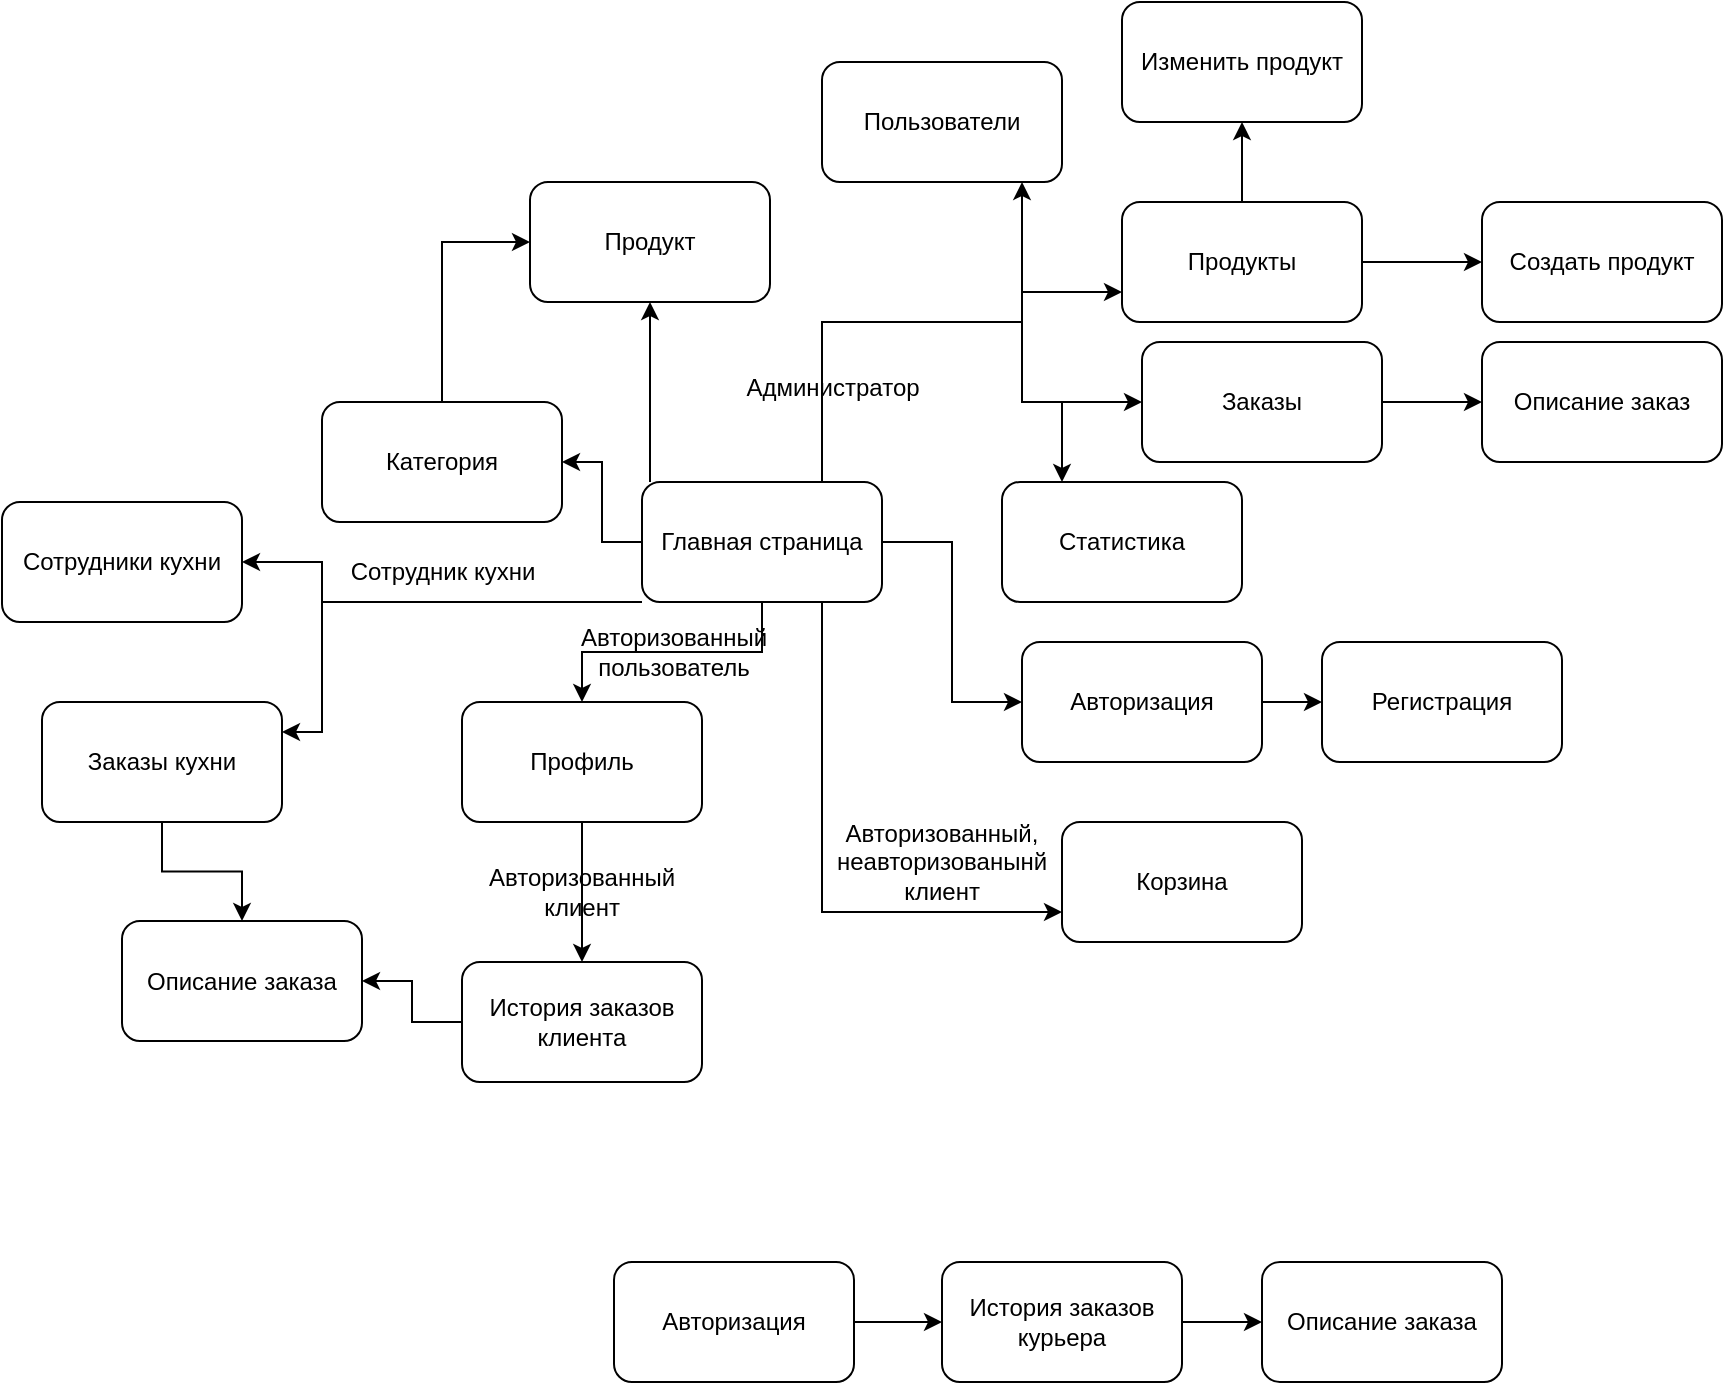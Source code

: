 <mxfile version="21.3.2" type="device">
  <diagram name="Страница 1" id="uw1EA5nJfDs6XLrswQ4S">
    <mxGraphModel dx="1050" dy="569" grid="1" gridSize="10" guides="1" tooltips="1" connect="1" arrows="1" fold="1" page="1" pageScale="1" pageWidth="827" pageHeight="1169" math="0" shadow="0">
      <root>
        <mxCell id="0" />
        <mxCell id="1" parent="0" />
        <mxCell id="ws3jd7VoRNUhlDu-_K3h-8" style="edgeStyle=orthogonalEdgeStyle;rounded=0;orthogonalLoop=1;jettySize=auto;html=1;entryX=0;entryY=0.5;entryDx=0;entryDy=0;" parent="1" source="ws3jd7VoRNUhlDu-_K3h-1" target="ws3jd7VoRNUhlDu-_K3h-6" edge="1">
          <mxGeometry relative="1" as="geometry" />
        </mxCell>
        <mxCell id="ws3jd7VoRNUhlDu-_K3h-10" style="edgeStyle=orthogonalEdgeStyle;rounded=0;orthogonalLoop=1;jettySize=auto;html=1;entryX=0.5;entryY=1;entryDx=0;entryDy=0;" parent="1" source="ws3jd7VoRNUhlDu-_K3h-1" target="ws3jd7VoRNUhlDu-_K3h-2" edge="1">
          <mxGeometry relative="1" as="geometry">
            <Array as="points">
              <mxPoint x="354" y="350" />
              <mxPoint x="354" y="350" />
            </Array>
          </mxGeometry>
        </mxCell>
        <mxCell id="ws3jd7VoRNUhlDu-_K3h-12" style="edgeStyle=orthogonalEdgeStyle;rounded=0;orthogonalLoop=1;jettySize=auto;html=1;entryX=1;entryY=0.5;entryDx=0;entryDy=0;" parent="1" source="ws3jd7VoRNUhlDu-_K3h-1" target="ws3jd7VoRNUhlDu-_K3h-3" edge="1">
          <mxGeometry relative="1" as="geometry" />
        </mxCell>
        <mxCell id="ws3jd7VoRNUhlDu-_K3h-16" style="edgeStyle=orthogonalEdgeStyle;rounded=0;orthogonalLoop=1;jettySize=auto;html=1;entryX=0.5;entryY=0;entryDx=0;entryDy=0;" parent="1" source="ws3jd7VoRNUhlDu-_K3h-1" target="ws3jd7VoRNUhlDu-_K3h-4" edge="1">
          <mxGeometry relative="1" as="geometry" />
        </mxCell>
        <mxCell id="G5MXZtjFW26itnjo3iaV-6" style="edgeStyle=orthogonalEdgeStyle;rounded=0;orthogonalLoop=1;jettySize=auto;html=1;exitX=0.75;exitY=1;exitDx=0;exitDy=0;entryX=0;entryY=0.75;entryDx=0;entryDy=0;" parent="1" source="ws3jd7VoRNUhlDu-_K3h-1" target="ws3jd7VoRNUhlDu-_K3h-5" edge="1">
          <mxGeometry relative="1" as="geometry" />
        </mxCell>
        <mxCell id="G5MXZtjFW26itnjo3iaV-15" style="edgeStyle=orthogonalEdgeStyle;rounded=0;orthogonalLoop=1;jettySize=auto;html=1;exitX=0.75;exitY=0;exitDx=0;exitDy=0;entryX=0;entryY=0.5;entryDx=0;entryDy=0;" parent="1" source="ws3jd7VoRNUhlDu-_K3h-1" target="G5MXZtjFW26itnjo3iaV-9" edge="1">
          <mxGeometry relative="1" as="geometry">
            <Array as="points">
              <mxPoint x="440" y="300" />
              <mxPoint x="540" y="300" />
              <mxPoint x="540" y="340" />
            </Array>
          </mxGeometry>
        </mxCell>
        <mxCell id="G5MXZtjFW26itnjo3iaV-16" style="edgeStyle=orthogonalEdgeStyle;rounded=0;orthogonalLoop=1;jettySize=auto;html=1;exitX=0.75;exitY=0;exitDx=0;exitDy=0;" parent="1" source="ws3jd7VoRNUhlDu-_K3h-1" edge="1">
          <mxGeometry relative="1" as="geometry">
            <mxPoint x="540" y="230" as="targetPoint" />
            <Array as="points">
              <mxPoint x="440" y="300" />
              <mxPoint x="540" y="300" />
              <mxPoint x="540" y="230" />
            </Array>
          </mxGeometry>
        </mxCell>
        <mxCell id="G5MXZtjFW26itnjo3iaV-17" style="edgeStyle=orthogonalEdgeStyle;rounded=0;orthogonalLoop=1;jettySize=auto;html=1;exitX=0.75;exitY=0;exitDx=0;exitDy=0;entryX=0;entryY=0.75;entryDx=0;entryDy=0;" parent="1" source="ws3jd7VoRNUhlDu-_K3h-1" target="G5MXZtjFW26itnjo3iaV-8" edge="1">
          <mxGeometry relative="1" as="geometry">
            <Array as="points">
              <mxPoint x="440" y="300" />
              <mxPoint x="540" y="300" />
              <mxPoint x="540" y="285" />
            </Array>
          </mxGeometry>
        </mxCell>
        <mxCell id="G5MXZtjFW26itnjo3iaV-18" style="edgeStyle=orthogonalEdgeStyle;rounded=0;orthogonalLoop=1;jettySize=auto;html=1;exitX=0.75;exitY=0;exitDx=0;exitDy=0;entryX=0.25;entryY=0;entryDx=0;entryDy=0;" parent="1" source="ws3jd7VoRNUhlDu-_K3h-1" target="G5MXZtjFW26itnjo3iaV-10" edge="1">
          <mxGeometry relative="1" as="geometry">
            <Array as="points">
              <mxPoint x="440" y="300" />
              <mxPoint x="540" y="300" />
              <mxPoint x="540" y="340" />
              <mxPoint x="560" y="340" />
            </Array>
          </mxGeometry>
        </mxCell>
        <mxCell id="G5MXZtjFW26itnjo3iaV-33" style="edgeStyle=orthogonalEdgeStyle;rounded=0;orthogonalLoop=1;jettySize=auto;html=1;exitX=0;exitY=1;exitDx=0;exitDy=0;entryX=1;entryY=0.25;entryDx=0;entryDy=0;" parent="1" source="ws3jd7VoRNUhlDu-_K3h-1" target="G5MXZtjFW26itnjo3iaV-27" edge="1">
          <mxGeometry relative="1" as="geometry">
            <Array as="points">
              <mxPoint x="190" y="440" />
              <mxPoint x="190" y="505" />
            </Array>
          </mxGeometry>
        </mxCell>
        <mxCell id="G5MXZtjFW26itnjo3iaV-34" style="edgeStyle=orthogonalEdgeStyle;rounded=0;orthogonalLoop=1;jettySize=auto;html=1;exitX=0;exitY=1;exitDx=0;exitDy=0;entryX=1;entryY=0.5;entryDx=0;entryDy=0;" parent="1" source="ws3jd7VoRNUhlDu-_K3h-1" target="G5MXZtjFW26itnjo3iaV-26" edge="1">
          <mxGeometry relative="1" as="geometry">
            <Array as="points">
              <mxPoint x="190" y="440" />
              <mxPoint x="190" y="420" />
            </Array>
          </mxGeometry>
        </mxCell>
        <mxCell id="ws3jd7VoRNUhlDu-_K3h-1" value="Главная страница" style="rounded=1;whiteSpace=wrap;html=1;" parent="1" vertex="1">
          <mxGeometry x="350" y="380" width="120" height="60" as="geometry" />
        </mxCell>
        <mxCell id="ws3jd7VoRNUhlDu-_K3h-2" value="Продукт" style="rounded=1;whiteSpace=wrap;html=1;" parent="1" vertex="1">
          <mxGeometry x="294" y="230" width="120" height="60" as="geometry" />
        </mxCell>
        <mxCell id="ws3jd7VoRNUhlDu-_K3h-13" style="edgeStyle=orthogonalEdgeStyle;rounded=0;orthogonalLoop=1;jettySize=auto;html=1;entryX=0;entryY=0.5;entryDx=0;entryDy=0;" parent="1" source="ws3jd7VoRNUhlDu-_K3h-3" target="ws3jd7VoRNUhlDu-_K3h-2" edge="1">
          <mxGeometry relative="1" as="geometry">
            <Array as="points">
              <mxPoint x="250" y="260" />
            </Array>
          </mxGeometry>
        </mxCell>
        <mxCell id="ws3jd7VoRNUhlDu-_K3h-3" value="Категория" style="rounded=1;whiteSpace=wrap;html=1;" parent="1" vertex="1">
          <mxGeometry x="190" y="340" width="120" height="60" as="geometry" />
        </mxCell>
        <mxCell id="ws3jd7VoRNUhlDu-_K3h-17" style="edgeStyle=orthogonalEdgeStyle;rounded=0;orthogonalLoop=1;jettySize=auto;html=1;entryX=0.5;entryY=0;entryDx=0;entryDy=0;" parent="1" source="ws3jd7VoRNUhlDu-_K3h-4" target="ws3jd7VoRNUhlDu-_K3h-14" edge="1">
          <mxGeometry relative="1" as="geometry" />
        </mxCell>
        <mxCell id="ws3jd7VoRNUhlDu-_K3h-4" value="Профиль" style="rounded=1;whiteSpace=wrap;html=1;" parent="1" vertex="1">
          <mxGeometry x="260" y="490" width="120" height="60" as="geometry" />
        </mxCell>
        <mxCell id="ws3jd7VoRNUhlDu-_K3h-5" value="Корзина" style="rounded=1;whiteSpace=wrap;html=1;" parent="1" vertex="1">
          <mxGeometry x="560" y="550" width="120" height="60" as="geometry" />
        </mxCell>
        <mxCell id="ws3jd7VoRNUhlDu-_K3h-9" style="edgeStyle=orthogonalEdgeStyle;rounded=0;orthogonalLoop=1;jettySize=auto;html=1;entryX=0;entryY=0.5;entryDx=0;entryDy=0;" parent="1" source="ws3jd7VoRNUhlDu-_K3h-6" target="ws3jd7VoRNUhlDu-_K3h-7" edge="1">
          <mxGeometry relative="1" as="geometry">
            <Array as="points">
              <mxPoint x="690" y="490" />
              <mxPoint x="690" y="490" />
            </Array>
          </mxGeometry>
        </mxCell>
        <mxCell id="ws3jd7VoRNUhlDu-_K3h-6" value="Авторизация" style="rounded=1;whiteSpace=wrap;html=1;" parent="1" vertex="1">
          <mxGeometry x="540" y="460" width="120" height="60" as="geometry" />
        </mxCell>
        <mxCell id="ws3jd7VoRNUhlDu-_K3h-7" value="Регистрация" style="rounded=1;whiteSpace=wrap;html=1;" parent="1" vertex="1">
          <mxGeometry x="690" y="460" width="120" height="60" as="geometry" />
        </mxCell>
        <mxCell id="G5MXZtjFW26itnjo3iaV-36" value="" style="edgeStyle=orthogonalEdgeStyle;rounded=0;orthogonalLoop=1;jettySize=auto;html=1;" parent="1" source="ws3jd7VoRNUhlDu-_K3h-14" target="ws3jd7VoRNUhlDu-_K3h-15" edge="1">
          <mxGeometry relative="1" as="geometry" />
        </mxCell>
        <mxCell id="ws3jd7VoRNUhlDu-_K3h-14" value="История заказов клиента" style="rounded=1;whiteSpace=wrap;html=1;" parent="1" vertex="1">
          <mxGeometry x="260" y="620" width="120" height="60" as="geometry" />
        </mxCell>
        <mxCell id="ws3jd7VoRNUhlDu-_K3h-15" value="Описание заказа" style="rounded=1;whiteSpace=wrap;html=1;" parent="1" vertex="1">
          <mxGeometry x="90" y="599.5" width="120" height="60" as="geometry" />
        </mxCell>
        <mxCell id="G5MXZtjFW26itnjo3iaV-1" value="Авторизованный клиент" style="text;html=1;strokeColor=none;fillColor=none;align=center;verticalAlign=middle;whiteSpace=wrap;rounded=0;" parent="1" vertex="1">
          <mxGeometry x="290" y="569.5" width="60" height="30" as="geometry" />
        </mxCell>
        <mxCell id="G5MXZtjFW26itnjo3iaV-2" value="Авторизованный, неавторизованынй клиент" style="text;html=1;strokeColor=none;fillColor=none;align=center;verticalAlign=middle;whiteSpace=wrap;rounded=0;" parent="1" vertex="1">
          <mxGeometry x="470" y="555" width="60" height="30" as="geometry" />
        </mxCell>
        <mxCell id="G5MXZtjFW26itnjo3iaV-7" value="Пользователи" style="rounded=1;whiteSpace=wrap;html=1;" parent="1" vertex="1">
          <mxGeometry x="440" y="170" width="120" height="60" as="geometry" />
        </mxCell>
        <mxCell id="G5MXZtjFW26itnjo3iaV-22" style="edgeStyle=orthogonalEdgeStyle;rounded=0;orthogonalLoop=1;jettySize=auto;html=1;entryX=0;entryY=0.5;entryDx=0;entryDy=0;" parent="1" source="G5MXZtjFW26itnjo3iaV-8" target="G5MXZtjFW26itnjo3iaV-21" edge="1">
          <mxGeometry relative="1" as="geometry" />
        </mxCell>
        <mxCell id="G5MXZtjFW26itnjo3iaV-23" style="edgeStyle=orthogonalEdgeStyle;rounded=0;orthogonalLoop=1;jettySize=auto;html=1;exitX=0.5;exitY=0;exitDx=0;exitDy=0;entryX=0.5;entryY=1;entryDx=0;entryDy=0;" parent="1" source="G5MXZtjFW26itnjo3iaV-8" target="G5MXZtjFW26itnjo3iaV-20" edge="1">
          <mxGeometry relative="1" as="geometry">
            <Array as="points" />
          </mxGeometry>
        </mxCell>
        <mxCell id="G5MXZtjFW26itnjo3iaV-8" value="Продукты" style="rounded=1;whiteSpace=wrap;html=1;" parent="1" vertex="1">
          <mxGeometry x="590" y="240" width="120" height="60" as="geometry" />
        </mxCell>
        <mxCell id="G5MXZtjFW26itnjo3iaV-25" value="" style="edgeStyle=orthogonalEdgeStyle;rounded=0;orthogonalLoop=1;jettySize=auto;html=1;" parent="1" source="G5MXZtjFW26itnjo3iaV-9" target="G5MXZtjFW26itnjo3iaV-24" edge="1">
          <mxGeometry relative="1" as="geometry" />
        </mxCell>
        <mxCell id="G5MXZtjFW26itnjo3iaV-9" value="Заказы" style="rounded=1;whiteSpace=wrap;html=1;" parent="1" vertex="1">
          <mxGeometry x="600" y="310" width="120" height="60" as="geometry" />
        </mxCell>
        <mxCell id="G5MXZtjFW26itnjo3iaV-10" value="Статистика" style="rounded=1;whiteSpace=wrap;html=1;" parent="1" vertex="1">
          <mxGeometry x="530" y="380" width="120" height="60" as="geometry" />
        </mxCell>
        <mxCell id="G5MXZtjFW26itnjo3iaV-19" value="Администратор" style="text;html=1;align=center;verticalAlign=middle;resizable=0;points=[];autosize=1;strokeColor=none;fillColor=none;" parent="1" vertex="1">
          <mxGeometry x="390" y="318" width="110" height="30" as="geometry" />
        </mxCell>
        <mxCell id="G5MXZtjFW26itnjo3iaV-20" value="Изменить продукт" style="rounded=1;whiteSpace=wrap;html=1;" parent="1" vertex="1">
          <mxGeometry x="590" y="140" width="120" height="60" as="geometry" />
        </mxCell>
        <mxCell id="G5MXZtjFW26itnjo3iaV-21" value="Создать продукт" style="rounded=1;whiteSpace=wrap;html=1;" parent="1" vertex="1">
          <mxGeometry x="770" y="240" width="120" height="60" as="geometry" />
        </mxCell>
        <mxCell id="G5MXZtjFW26itnjo3iaV-24" value="Описание заказ" style="rounded=1;whiteSpace=wrap;html=1;" parent="1" vertex="1">
          <mxGeometry x="770" y="310" width="120" height="60" as="geometry" />
        </mxCell>
        <mxCell id="G5MXZtjFW26itnjo3iaV-26" value="Сотрудники кухни" style="rounded=1;whiteSpace=wrap;html=1;" parent="1" vertex="1">
          <mxGeometry x="30" y="390" width="120" height="60" as="geometry" />
        </mxCell>
        <mxCell id="G5MXZtjFW26itnjo3iaV-37" value="" style="edgeStyle=orthogonalEdgeStyle;rounded=0;orthogonalLoop=1;jettySize=auto;html=1;" parent="1" source="G5MXZtjFW26itnjo3iaV-27" target="ws3jd7VoRNUhlDu-_K3h-15" edge="1">
          <mxGeometry relative="1" as="geometry" />
        </mxCell>
        <mxCell id="G5MXZtjFW26itnjo3iaV-27" value="Заказы кухни" style="rounded=1;whiteSpace=wrap;html=1;" parent="1" vertex="1">
          <mxGeometry x="50" y="490" width="120" height="60" as="geometry" />
        </mxCell>
        <mxCell id="G5MXZtjFW26itnjo3iaV-35" value="Сотрудник кухни" style="text;html=1;align=center;verticalAlign=middle;resizable=0;points=[];autosize=1;strokeColor=none;fillColor=none;" parent="1" vertex="1">
          <mxGeometry x="190" y="410" width="120" height="30" as="geometry" />
        </mxCell>
        <mxCell id="G5MXZtjFW26itnjo3iaV-42" value="" style="edgeStyle=orthogonalEdgeStyle;rounded=0;orthogonalLoop=1;jettySize=auto;html=1;" parent="1" source="G5MXZtjFW26itnjo3iaV-38" target="G5MXZtjFW26itnjo3iaV-40" edge="1">
          <mxGeometry relative="1" as="geometry" />
        </mxCell>
        <mxCell id="G5MXZtjFW26itnjo3iaV-38" value="Авторизация" style="rounded=1;whiteSpace=wrap;html=1;" parent="1" vertex="1">
          <mxGeometry x="336" y="770" width="120" height="60" as="geometry" />
        </mxCell>
        <mxCell id="G5MXZtjFW26itnjo3iaV-43" value="" style="edgeStyle=orthogonalEdgeStyle;rounded=0;orthogonalLoop=1;jettySize=auto;html=1;" parent="1" source="G5MXZtjFW26itnjo3iaV-40" target="G5MXZtjFW26itnjo3iaV-41" edge="1">
          <mxGeometry relative="1" as="geometry" />
        </mxCell>
        <mxCell id="G5MXZtjFW26itnjo3iaV-40" value="История заказов курьера" style="rounded=1;whiteSpace=wrap;html=1;" parent="1" vertex="1">
          <mxGeometry x="500" y="770" width="120" height="60" as="geometry" />
        </mxCell>
        <mxCell id="G5MXZtjFW26itnjo3iaV-41" value="Описание заказа" style="rounded=1;whiteSpace=wrap;html=1;" parent="1" vertex="1">
          <mxGeometry x="660" y="770" width="120" height="60" as="geometry" />
        </mxCell>
        <mxCell id="xTDoqyGdfAdkKN87sUrl-2" value="Авторизованный пользователь" style="text;html=1;strokeColor=none;fillColor=none;align=center;verticalAlign=middle;whiteSpace=wrap;rounded=0;" parent="1" vertex="1">
          <mxGeometry x="336" y="450" width="60" height="30" as="geometry" />
        </mxCell>
      </root>
    </mxGraphModel>
  </diagram>
</mxfile>
